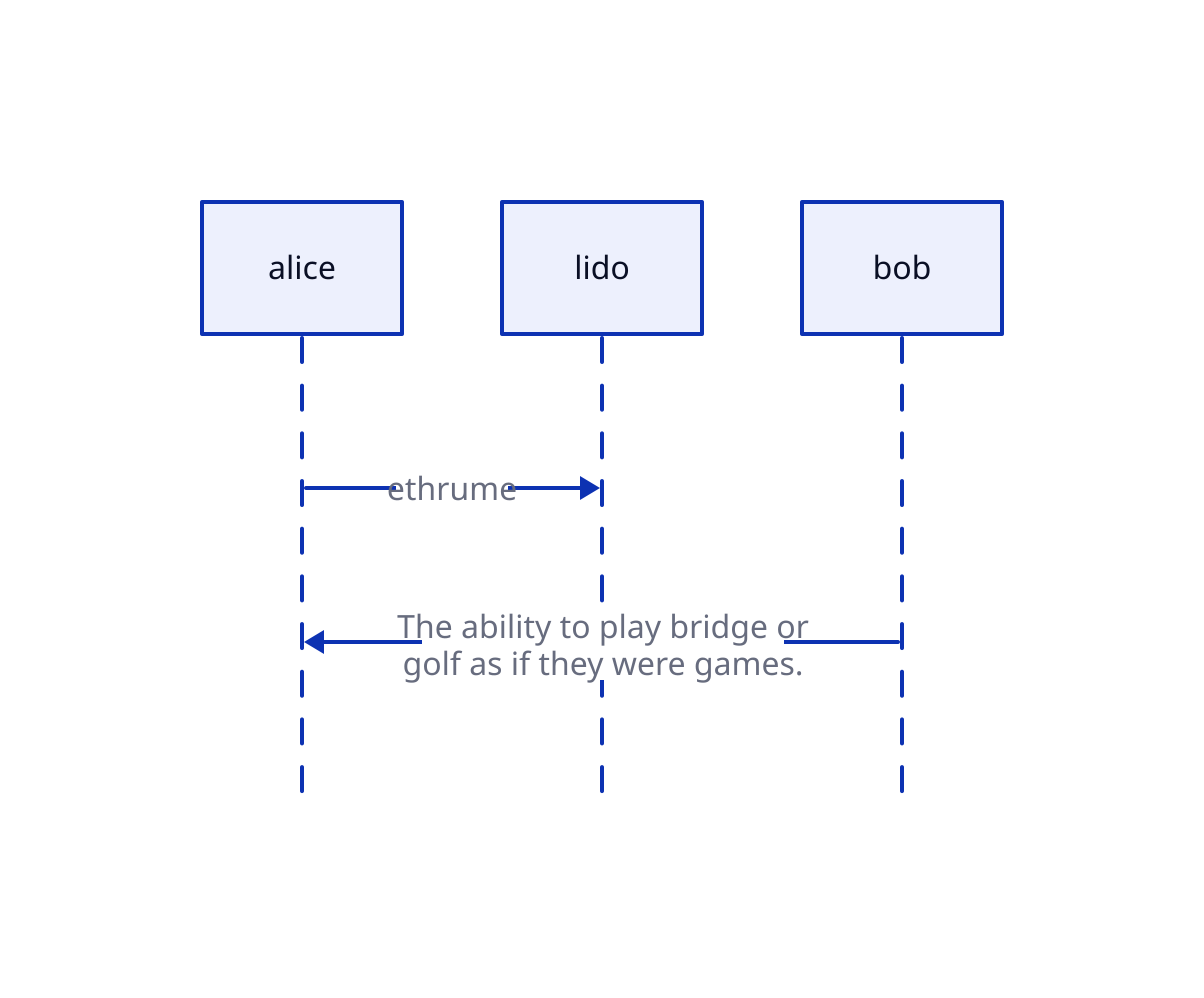 shape: sequence_diagram
alice -> lido: ethrume
bob -> alice: The ability to play bridge or\ngolf as if they were games.
